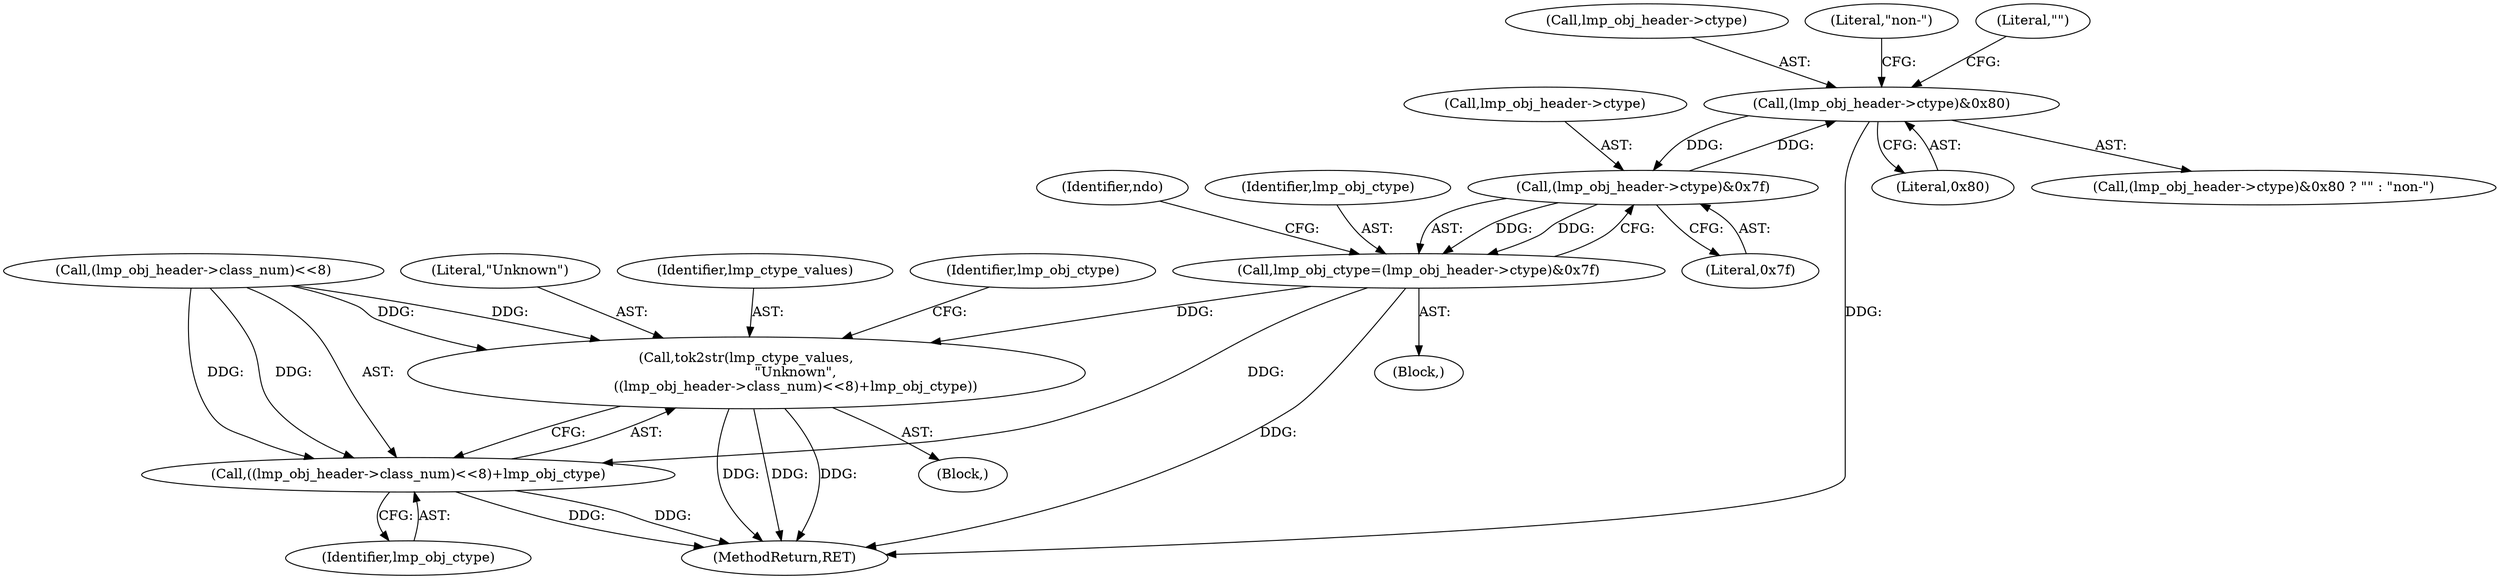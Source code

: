 digraph "0_tcpdump_a25211918f2e790c67d859d20ccf8dbb81da1598@pointer" {
"1000311" [label="(Call,(lmp_obj_header->ctype)&0x80)"];
"1000275" [label="(Call,(lmp_obj_header->ctype)&0x7f)"];
"1000311" [label="(Call,(lmp_obj_header->ctype)&0x80)"];
"1000273" [label="(Call,lmp_obj_ctype=(lmp_obj_header->ctype)&0x7f)"];
"1000297" [label="(Call,tok2str(lmp_ctype_values,\n                       \"Unknown\",\n                       ((lmp_obj_header->class_num)<<8)+lmp_obj_ctype))"];
"1000300" [label="(Call,((lmp_obj_header->class_num)<<8)+lmp_obj_ctype)"];
"1000299" [label="(Literal,\"Unknown\")"];
"1000275" [label="(Call,(lmp_obj_header->ctype)&0x7f)"];
"1000279" [label="(Literal,0x7f)"];
"1001913" [label="(MethodReturn,RET)"];
"1000296" [label="(Block,)"];
"1000256" [label="(Block,)"];
"1000315" [label="(Literal,0x80)"];
"1000311" [label="(Call,(lmp_obj_header->ctype)&0x80)"];
"1000301" [label="(Call,(lmp_obj_header->class_num)<<8)"];
"1000273" [label="(Call,lmp_obj_ctype=(lmp_obj_header->ctype)&0x7f)"];
"1000306" [label="(Identifier,lmp_obj_ctype)"];
"1000282" [label="(Identifier,ndo)"];
"1000298" [label="(Identifier,lmp_ctype_values)"];
"1000312" [label="(Call,lmp_obj_header->ctype)"];
"1000297" [label="(Call,tok2str(lmp_ctype_values,\n                       \"Unknown\",\n                       ((lmp_obj_header->class_num)<<8)+lmp_obj_ctype))"];
"1000300" [label="(Call,((lmp_obj_header->class_num)<<8)+lmp_obj_ctype)"];
"1000317" [label="(Literal,\"non-\")"];
"1000308" [label="(Identifier,lmp_obj_ctype)"];
"1000316" [label="(Literal,\"\")"];
"1000276" [label="(Call,lmp_obj_header->ctype)"];
"1000274" [label="(Identifier,lmp_obj_ctype)"];
"1000310" [label="(Call,(lmp_obj_header->ctype)&0x80 ? \"\" : \"non-\")"];
"1000311" -> "1000310"  [label="AST: "];
"1000311" -> "1000315"  [label="CFG: "];
"1000312" -> "1000311"  [label="AST: "];
"1000315" -> "1000311"  [label="AST: "];
"1000316" -> "1000311"  [label="CFG: "];
"1000317" -> "1000311"  [label="CFG: "];
"1000311" -> "1001913"  [label="DDG: "];
"1000311" -> "1000275"  [label="DDG: "];
"1000275" -> "1000311"  [label="DDG: "];
"1000275" -> "1000273"  [label="AST: "];
"1000275" -> "1000279"  [label="CFG: "];
"1000276" -> "1000275"  [label="AST: "];
"1000279" -> "1000275"  [label="AST: "];
"1000273" -> "1000275"  [label="CFG: "];
"1000275" -> "1000273"  [label="DDG: "];
"1000275" -> "1000273"  [label="DDG: "];
"1000273" -> "1000256"  [label="AST: "];
"1000274" -> "1000273"  [label="AST: "];
"1000282" -> "1000273"  [label="CFG: "];
"1000273" -> "1001913"  [label="DDG: "];
"1000273" -> "1000297"  [label="DDG: "];
"1000273" -> "1000300"  [label="DDG: "];
"1000297" -> "1000296"  [label="AST: "];
"1000297" -> "1000300"  [label="CFG: "];
"1000298" -> "1000297"  [label="AST: "];
"1000299" -> "1000297"  [label="AST: "];
"1000300" -> "1000297"  [label="AST: "];
"1000308" -> "1000297"  [label="CFG: "];
"1000297" -> "1001913"  [label="DDG: "];
"1000297" -> "1001913"  [label="DDG: "];
"1000297" -> "1001913"  [label="DDG: "];
"1000301" -> "1000297"  [label="DDG: "];
"1000301" -> "1000297"  [label="DDG: "];
"1000300" -> "1000306"  [label="CFG: "];
"1000301" -> "1000300"  [label="AST: "];
"1000306" -> "1000300"  [label="AST: "];
"1000300" -> "1001913"  [label="DDG: "];
"1000300" -> "1001913"  [label="DDG: "];
"1000301" -> "1000300"  [label="DDG: "];
"1000301" -> "1000300"  [label="DDG: "];
}
